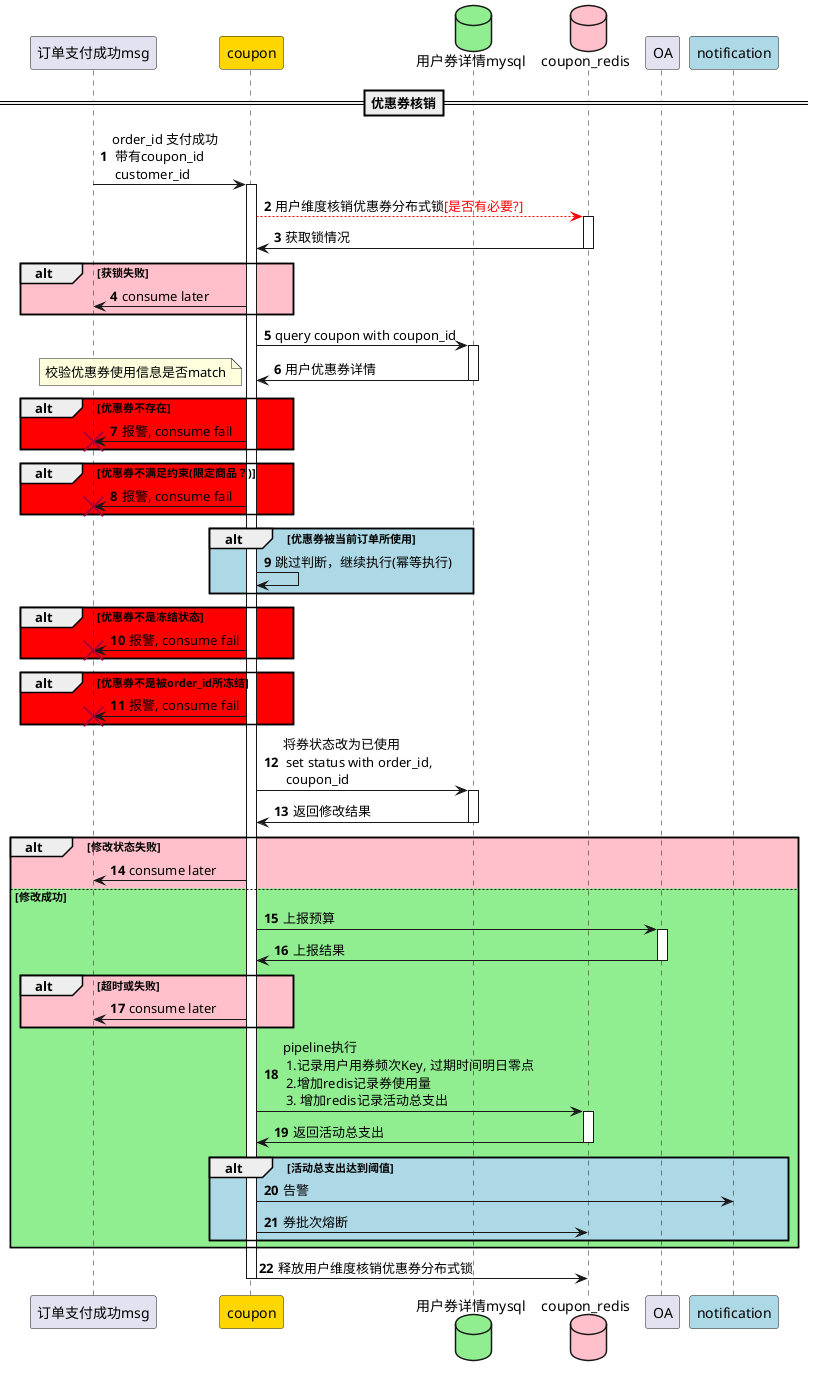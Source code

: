 @startuml
'https://plantuml.com/sequence-diagram
autonumber
participant 订单支付成功msg as pay_success_msg
participant coupon #gold
database 用户券详情mysql as coupon_mysql #lightgreen
database coupon_redis #pink
participant OA
participant notification #lightblue

==优惠券核销==
pay_success_msg -> coupon: order_id 支付成功\n 带有coupon_id\n customer_id
activate coupon
coupon --[#red]> coupon_redis : 用户维度核销优惠券分布式锁<font color=red>[是否有必要?]</font>
activate coupon_redis
coupon_redis-> coupon: 获取锁情况
deactivate coupon_redis
alt #pink 获锁失败
    coupon->pay_success_msg: consume later
end
coupon->coupon_mysql: query coupon with coupon_id
activate coupon_mysql
    coupon_mysql->coupon: 用户优惠券详情
deactivate coupon_mysql

note left: 校验优惠券使用信息是否match
alt #red 优惠券不存在
    coupon -> pay_success_msg !!: 报警, consume fail
end
alt #red 优惠券不满足约束(限定商品？)
    coupon -> pay_success_msg !!: 报警, consume fail
end

alt #lightblue 优惠券被当前订单所使用
    coupon -> coupon: 跳过判断，继续执行(幂等执行)
end

alt #red 优惠券不是冻结状态
   coupon->pay_success_msg !!: 报警, consume fail
end

alt #red 优惠券不是被order_id所冻结
   coupon->pay_success_msg !!: 报警, consume fail
end

coupon->coupon_mysql: 将券状态改为已使用\n set status with order_id,\n coupon_id
activate coupon_mysql
coupon_mysql->coupon: 返回修改结果
deactivate coupon_mysql
alt #pink 修改状态失败
    coupon->pay_success_msg: consume later
else #lightgreen 修改成功
    coupon->OA: 上报预算
    activate OA
        OA-> coupon: 上报结果
        deactivate OA
        alt #pink 超时或失败
            coupon->pay_success_msg: consume later
        end
    coupon->coupon_redis: pipeline执行\n 1.记录用户用券频次Key, 过期时间明日零点 \n 2.增加redis记录券使用量 \n 3. 增加redis记录活动总支出
    activate coupon_redis
    coupon_redis -> coupon: 返回活动总支出
    deactivate coupon_redis
    alt #lightblue 活动总支出达到阈值
        coupon->notification: 告警
        coupon->coupon_redis: 券批次熔断
    end
end

coupon->coupon_redis: 释放用户维度核销优惠券分布式锁
deactivate coupon


@enduml